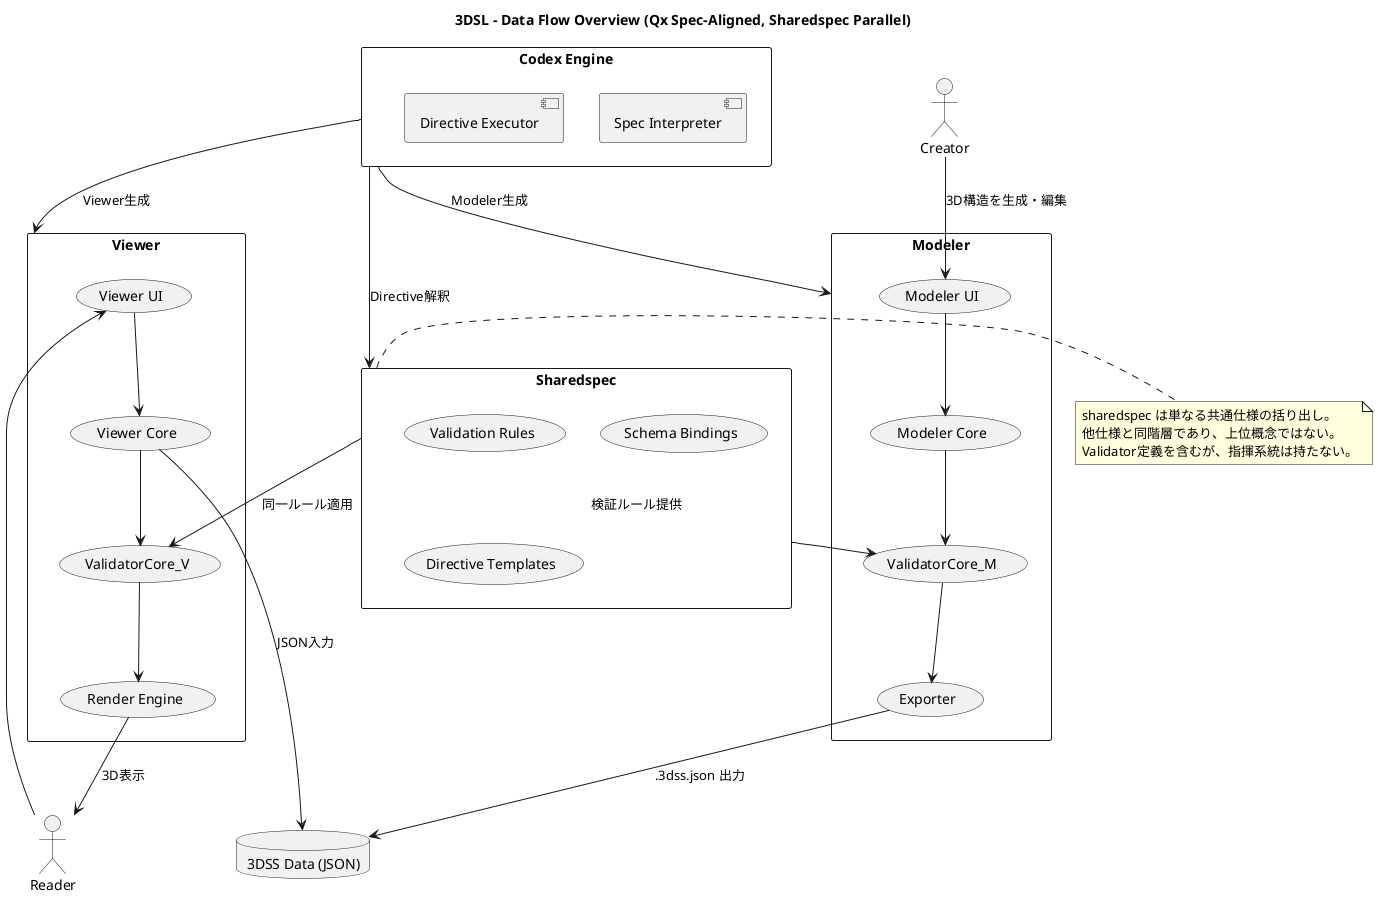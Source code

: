 @startuml
title 3DSL – Data Flow Overview (Qx Spec-Aligned, Sharedspec Parallel)

actor "Creator" as C
actor "Reader" as R

rectangle "Modeler" as M {
    (Modeler UI)
    (Modeler Core)
    (ValidatorCore_M)
    (Exporter)
}

rectangle "Viewer" as V {
    (Viewer UI)
    (Viewer Core)
    (ValidatorCore_V)
    (Render Engine)
}

rectangle "Sharedspec" as S {
    (Validation Rules)
    (Schema Bindings)
    (Directive Templates)
}

database "3DSS Data (JSON)" as D

rectangle "Codex Engine" as X {
    [Spec Interpreter]
    [Directive Executor]
}

C --> (Modeler UI) : 3D構造を生成・編集
(Modeler UI) --> (Modeler Core)
(Modeler Core) --> (ValidatorCore_M)
(ValidatorCore_M) --> (Exporter)
(Exporter) --> D : .3dss.json 出力

R --> (Viewer UI)
(Viewer UI) --> (Viewer Core)
(Viewer Core) --> D : JSON入力
(Viewer Core) --> (ValidatorCore_V)
(ValidatorCore_V) --> (Render Engine)
(Render Engine) --> R : 3D表示

S --> (ValidatorCore_M) : 検証ルール提供
S --> (ValidatorCore_V) : 同一ルール適用
X --> S : Directive解釈
X --> M : Modeler生成
X --> V : Viewer生成

note right of S
sharedspec は単なる共通仕様の括り出し。  
他仕様と同階層であり、上位概念ではない。  
Validator定義を含むが、指揮系統は持たない。
end note

@enduml
